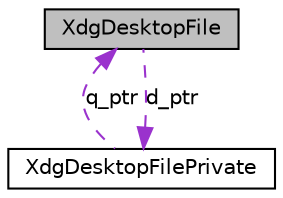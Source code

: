 digraph G
{
  edge [fontname="Helvetica",fontsize="10",labelfontname="Helvetica",labelfontsize="10"];
  node [fontname="Helvetica",fontsize="10",shape=record];
  Node1 [label="XdgDesktopFile",height=0.2,width=0.4,color="black", fillcolor="grey75", style="filled" fontcolor="black"];
  Node2 -> Node1 [dir=back,color="darkorchid3",fontsize="10",style="dashed",label="d_ptr",fontname="Helvetica"];
  Node2 [label="XdgDesktopFilePrivate",height=0.2,width=0.4,color="black", fillcolor="white", style="filled",URL="$classXdgDesktopFilePrivate.html"];
  Node1 -> Node2 [dir=back,color="darkorchid3",fontsize="10",style="dashed",label="q_ptr",fontname="Helvetica"];
}
